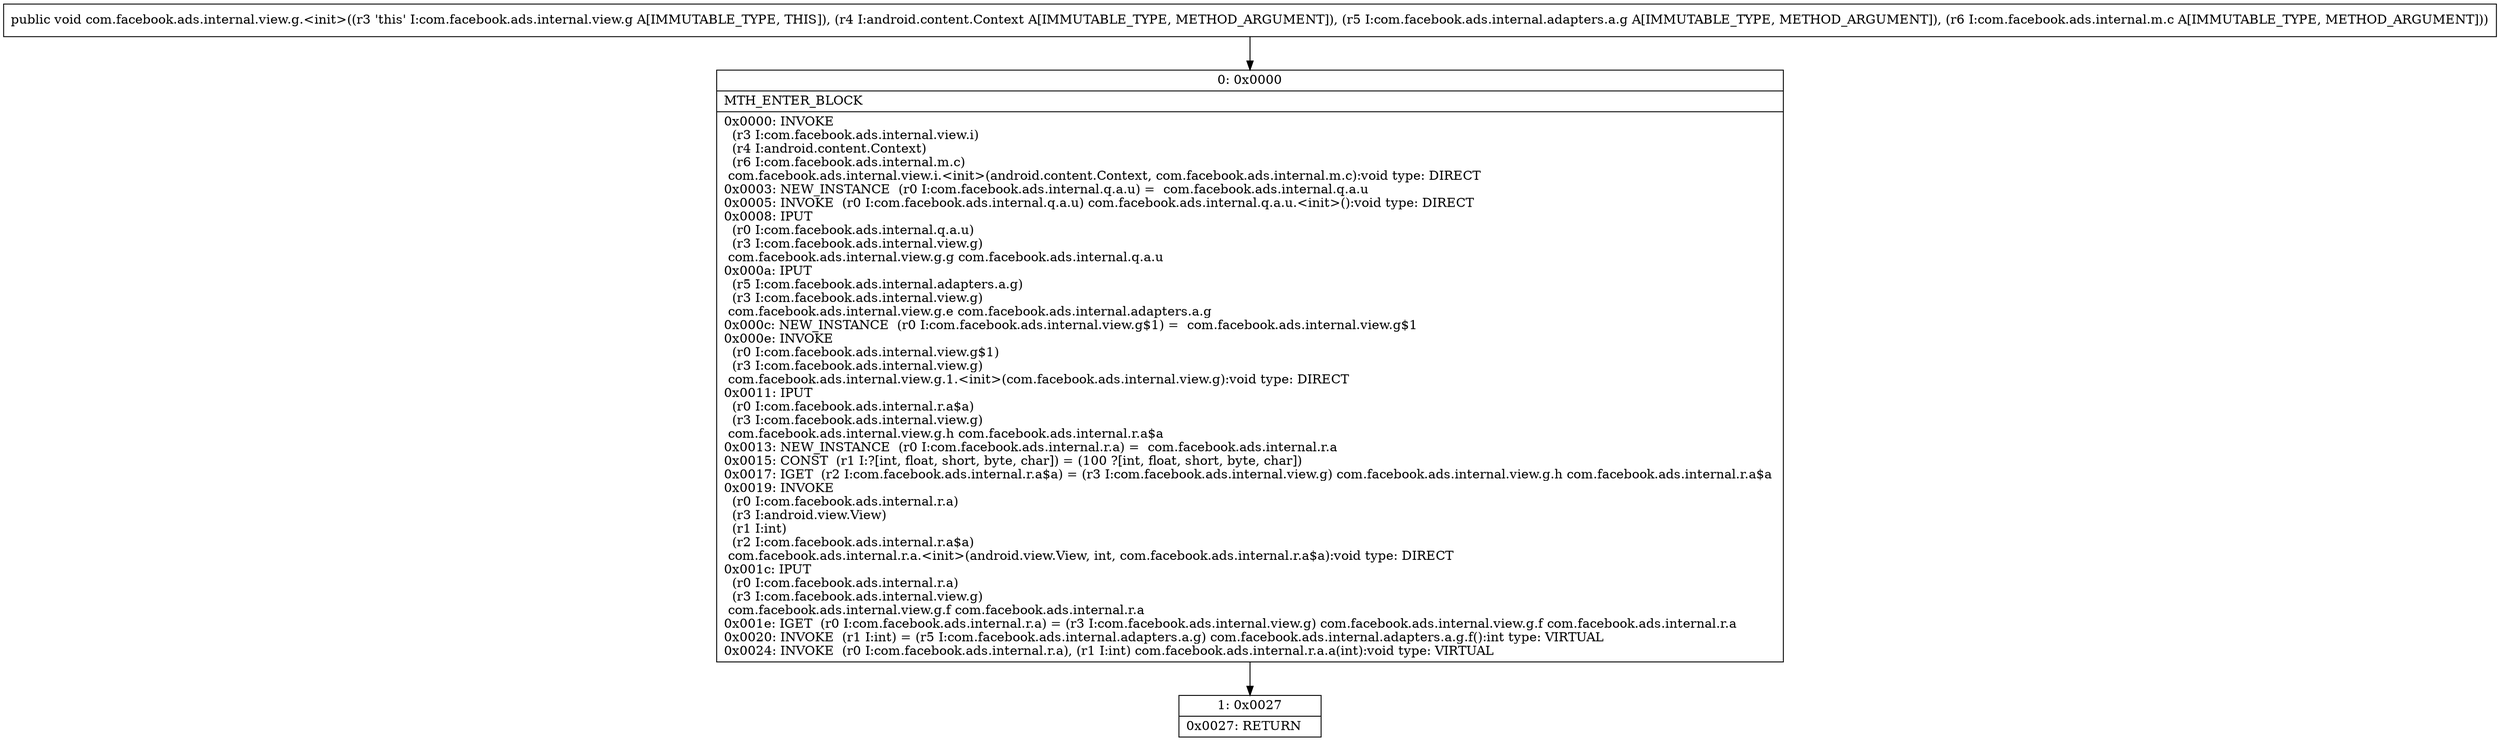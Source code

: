 digraph "CFG forcom.facebook.ads.internal.view.g.\<init\>(Landroid\/content\/Context;Lcom\/facebook\/ads\/internal\/adapters\/a\/g;Lcom\/facebook\/ads\/internal\/m\/c;)V" {
Node_0 [shape=record,label="{0\:\ 0x0000|MTH_ENTER_BLOCK\l|0x0000: INVOKE  \l  (r3 I:com.facebook.ads.internal.view.i)\l  (r4 I:android.content.Context)\l  (r6 I:com.facebook.ads.internal.m.c)\l com.facebook.ads.internal.view.i.\<init\>(android.content.Context, com.facebook.ads.internal.m.c):void type: DIRECT \l0x0003: NEW_INSTANCE  (r0 I:com.facebook.ads.internal.q.a.u) =  com.facebook.ads.internal.q.a.u \l0x0005: INVOKE  (r0 I:com.facebook.ads.internal.q.a.u) com.facebook.ads.internal.q.a.u.\<init\>():void type: DIRECT \l0x0008: IPUT  \l  (r0 I:com.facebook.ads.internal.q.a.u)\l  (r3 I:com.facebook.ads.internal.view.g)\l com.facebook.ads.internal.view.g.g com.facebook.ads.internal.q.a.u \l0x000a: IPUT  \l  (r5 I:com.facebook.ads.internal.adapters.a.g)\l  (r3 I:com.facebook.ads.internal.view.g)\l com.facebook.ads.internal.view.g.e com.facebook.ads.internal.adapters.a.g \l0x000c: NEW_INSTANCE  (r0 I:com.facebook.ads.internal.view.g$1) =  com.facebook.ads.internal.view.g$1 \l0x000e: INVOKE  \l  (r0 I:com.facebook.ads.internal.view.g$1)\l  (r3 I:com.facebook.ads.internal.view.g)\l com.facebook.ads.internal.view.g.1.\<init\>(com.facebook.ads.internal.view.g):void type: DIRECT \l0x0011: IPUT  \l  (r0 I:com.facebook.ads.internal.r.a$a)\l  (r3 I:com.facebook.ads.internal.view.g)\l com.facebook.ads.internal.view.g.h com.facebook.ads.internal.r.a$a \l0x0013: NEW_INSTANCE  (r0 I:com.facebook.ads.internal.r.a) =  com.facebook.ads.internal.r.a \l0x0015: CONST  (r1 I:?[int, float, short, byte, char]) = (100 ?[int, float, short, byte, char]) \l0x0017: IGET  (r2 I:com.facebook.ads.internal.r.a$a) = (r3 I:com.facebook.ads.internal.view.g) com.facebook.ads.internal.view.g.h com.facebook.ads.internal.r.a$a \l0x0019: INVOKE  \l  (r0 I:com.facebook.ads.internal.r.a)\l  (r3 I:android.view.View)\l  (r1 I:int)\l  (r2 I:com.facebook.ads.internal.r.a$a)\l com.facebook.ads.internal.r.a.\<init\>(android.view.View, int, com.facebook.ads.internal.r.a$a):void type: DIRECT \l0x001c: IPUT  \l  (r0 I:com.facebook.ads.internal.r.a)\l  (r3 I:com.facebook.ads.internal.view.g)\l com.facebook.ads.internal.view.g.f com.facebook.ads.internal.r.a \l0x001e: IGET  (r0 I:com.facebook.ads.internal.r.a) = (r3 I:com.facebook.ads.internal.view.g) com.facebook.ads.internal.view.g.f com.facebook.ads.internal.r.a \l0x0020: INVOKE  (r1 I:int) = (r5 I:com.facebook.ads.internal.adapters.a.g) com.facebook.ads.internal.adapters.a.g.f():int type: VIRTUAL \l0x0024: INVOKE  (r0 I:com.facebook.ads.internal.r.a), (r1 I:int) com.facebook.ads.internal.r.a.a(int):void type: VIRTUAL \l}"];
Node_1 [shape=record,label="{1\:\ 0x0027|0x0027: RETURN   \l}"];
MethodNode[shape=record,label="{public void com.facebook.ads.internal.view.g.\<init\>((r3 'this' I:com.facebook.ads.internal.view.g A[IMMUTABLE_TYPE, THIS]), (r4 I:android.content.Context A[IMMUTABLE_TYPE, METHOD_ARGUMENT]), (r5 I:com.facebook.ads.internal.adapters.a.g A[IMMUTABLE_TYPE, METHOD_ARGUMENT]), (r6 I:com.facebook.ads.internal.m.c A[IMMUTABLE_TYPE, METHOD_ARGUMENT])) }"];
MethodNode -> Node_0;
Node_0 -> Node_1;
}


